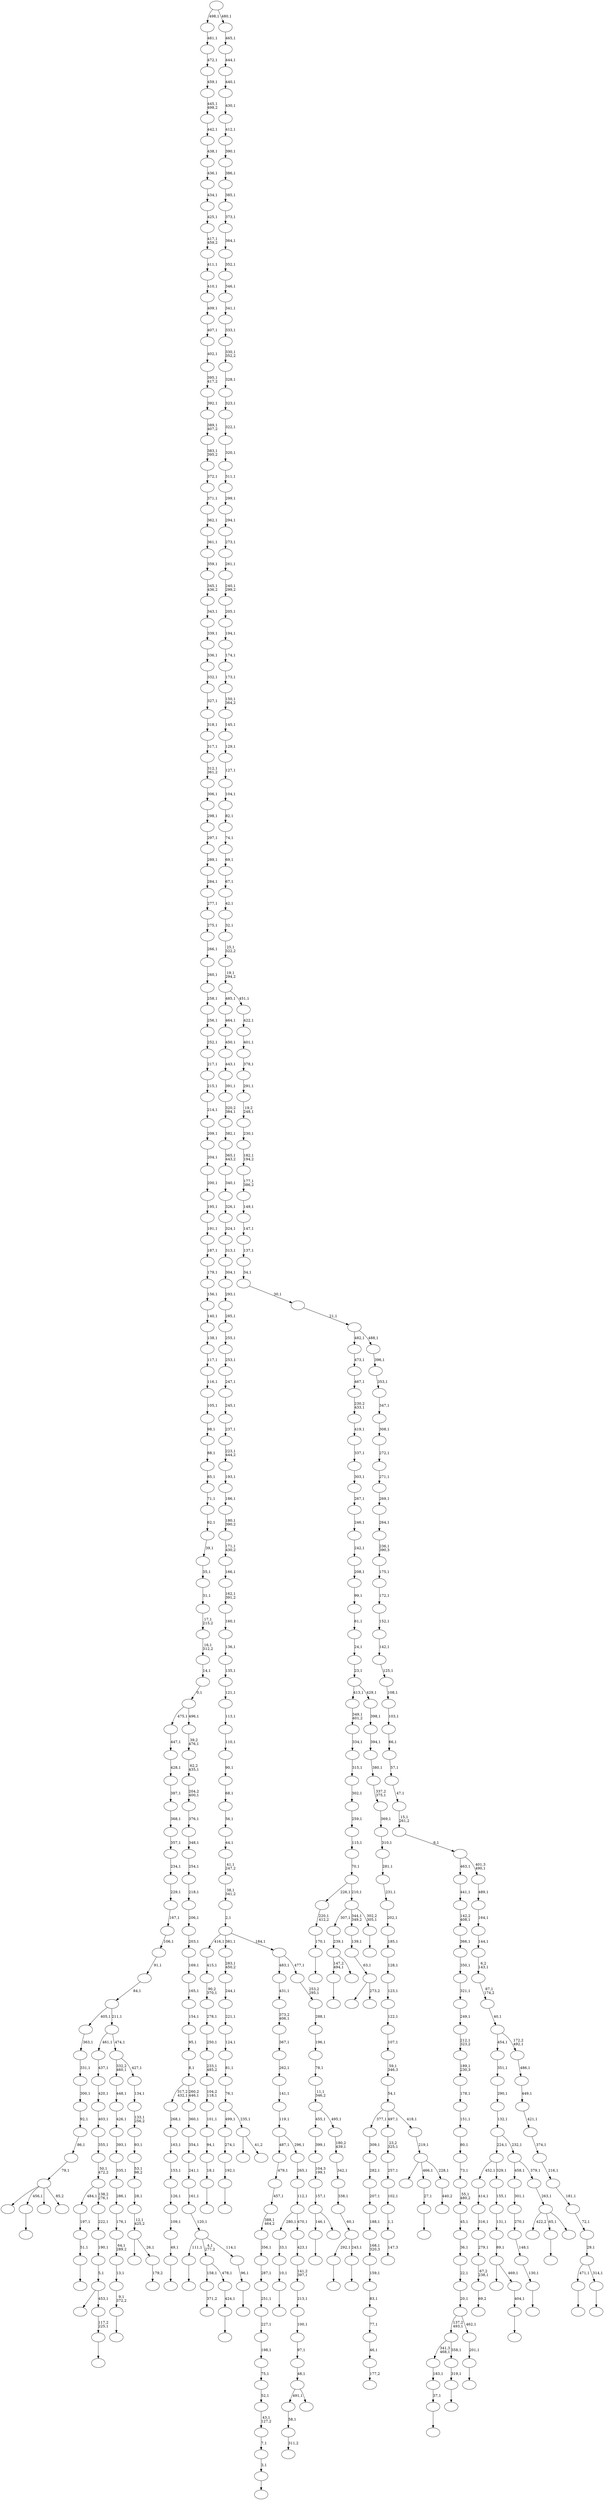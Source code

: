 digraph T {
	550 [label=""]
	549 [label=""]
	548 [label=""]
	547 [label=""]
	546 [label=""]
	545 [label=""]
	544 [label=""]
	543 [label=""]
	542 [label=""]
	541 [label=""]
	540 [label=""]
	539 [label=""]
	538 [label=""]
	537 [label=""]
	536 [label=""]
	535 [label=""]
	534 [label=""]
	533 [label=""]
	532 [label=""]
	531 [label=""]
	530 [label=""]
	529 [label=""]
	528 [label=""]
	527 [label=""]
	526 [label=""]
	525 [label=""]
	524 [label=""]
	523 [label=""]
	522 [label=""]
	521 [label=""]
	520 [label=""]
	519 [label=""]
	518 [label=""]
	517 [label=""]
	516 [label=""]
	515 [label=""]
	514 [label=""]
	513 [label=""]
	512 [label=""]
	511 [label=""]
	510 [label=""]
	509 [label=""]
	508 [label=""]
	507 [label=""]
	506 [label=""]
	505 [label=""]
	504 [label=""]
	503 [label=""]
	502 [label=""]
	501 [label=""]
	500 [label=""]
	499 [label=""]
	498 [label=""]
	497 [label=""]
	496 [label=""]
	495 [label=""]
	494 [label=""]
	493 [label=""]
	492 [label=""]
	491 [label=""]
	490 [label=""]
	489 [label=""]
	488 [label=""]
	487 [label=""]
	486 [label=""]
	485 [label=""]
	484 [label=""]
	483 [label=""]
	482 [label=""]
	481 [label=""]
	480 [label=""]
	479 [label=""]
	478 [label=""]
	477 [label=""]
	476 [label=""]
	475 [label=""]
	474 [label=""]
	473 [label=""]
	472 [label=""]
	471 [label=""]
	470 [label=""]
	469 [label=""]
	468 [label=""]
	467 [label=""]
	466 [label=""]
	465 [label=""]
	464 [label=""]
	463 [label=""]
	462 [label=""]
	461 [label=""]
	460 [label=""]
	459 [label=""]
	458 [label=""]
	457 [label=""]
	456 [label=""]
	455 [label=""]
	454 [label=""]
	453 [label=""]
	452 [label=""]
	451 [label=""]
	450 [label=""]
	449 [label=""]
	448 [label=""]
	447 [label=""]
	446 [label=""]
	445 [label=""]
	444 [label=""]
	443 [label=""]
	442 [label=""]
	441 [label=""]
	440 [label=""]
	439 [label=""]
	438 [label=""]
	437 [label=""]
	436 [label=""]
	435 [label=""]
	434 [label=""]
	433 [label=""]
	432 [label=""]
	431 [label=""]
	430 [label=""]
	429 [label=""]
	428 [label=""]
	427 [label=""]
	426 [label=""]
	425 [label=""]
	424 [label=""]
	423 [label=""]
	422 [label=""]
	421 [label=""]
	420 [label=""]
	419 [label=""]
	418 [label=""]
	417 [label=""]
	416 [label=""]
	415 [label=""]
	414 [label=""]
	413 [label=""]
	412 [label=""]
	411 [label=""]
	410 [label=""]
	409 [label=""]
	408 [label=""]
	407 [label=""]
	406 [label=""]
	405 [label=""]
	404 [label=""]
	403 [label=""]
	402 [label=""]
	401 [label=""]
	400 [label=""]
	399 [label=""]
	398 [label=""]
	397 [label=""]
	396 [label=""]
	395 [label=""]
	394 [label=""]
	393 [label=""]
	392 [label=""]
	391 [label=""]
	390 [label=""]
	389 [label=""]
	388 [label=""]
	387 [label=""]
	386 [label=""]
	385 [label=""]
	384 [label=""]
	383 [label=""]
	382 [label=""]
	381 [label=""]
	380 [label=""]
	379 [label=""]
	378 [label=""]
	377 [label=""]
	376 [label=""]
	375 [label=""]
	374 [label=""]
	373 [label=""]
	372 [label=""]
	371 [label=""]
	370 [label=""]
	369 [label=""]
	368 [label=""]
	367 [label=""]
	366 [label=""]
	365 [label=""]
	364 [label=""]
	363 [label=""]
	362 [label=""]
	361 [label=""]
	360 [label=""]
	359 [label=""]
	358 [label=""]
	357 [label=""]
	356 [label=""]
	355 [label=""]
	354 [label=""]
	353 [label=""]
	352 [label=""]
	351 [label=""]
	350 [label=""]
	349 [label=""]
	348 [label=""]
	347 [label=""]
	346 [label=""]
	345 [label=""]
	344 [label=""]
	343 [label=""]
	342 [label=""]
	341 [label=""]
	340 [label=""]
	339 [label=""]
	338 [label=""]
	337 [label=""]
	336 [label=""]
	335 [label=""]
	334 [label=""]
	333 [label=""]
	332 [label=""]
	331 [label=""]
	330 [label=""]
	329 [label=""]
	328 [label=""]
	327 [label=""]
	326 [label=""]
	325 [label=""]
	324 [label=""]
	323 [label=""]
	322 [label=""]
	321 [label=""]
	320 [label=""]
	319 [label=""]
	318 [label=""]
	317 [label=""]
	316 [label=""]
	315 [label=""]
	314 [label=""]
	313 [label=""]
	312 [label=""]
	311 [label=""]
	310 [label=""]
	309 [label=""]
	308 [label=""]
	307 [label=""]
	306 [label=""]
	305 [label=""]
	304 [label=""]
	303 [label=""]
	302 [label=""]
	301 [label=""]
	300 [label=""]
	299 [label=""]
	298 [label=""]
	297 [label=""]
	296 [label=""]
	295 [label=""]
	294 [label=""]
	293 [label=""]
	292 [label=""]
	291 [label=""]
	290 [label=""]
	289 [label=""]
	288 [label=""]
	287 [label=""]
	286 [label=""]
	285 [label=""]
	284 [label=""]
	283 [label=""]
	282 [label=""]
	281 [label=""]
	280 [label=""]
	279 [label=""]
	278 [label=""]
	277 [label=""]
	276 [label=""]
	275 [label=""]
	274 [label=""]
	273 [label=""]
	272 [label=""]
	271 [label=""]
	270 [label=""]
	269 [label=""]
	268 [label=""]
	267 [label=""]
	266 [label=""]
	265 [label=""]
	264 [label=""]
	263 [label=""]
	262 [label=""]
	261 [label=""]
	260 [label=""]
	259 [label=""]
	258 [label=""]
	257 [label=""]
	256 [label=""]
	255 [label=""]
	254 [label=""]
	253 [label=""]
	252 [label=""]
	251 [label=""]
	250 [label=""]
	249 [label=""]
	248 [label=""]
	247 [label=""]
	246 [label=""]
	245 [label=""]
	244 [label=""]
	243 [label=""]
	242 [label=""]
	241 [label=""]
	240 [label=""]
	239 [label=""]
	238 [label=""]
	237 [label=""]
	236 [label=""]
	235 [label=""]
	234 [label=""]
	233 [label=""]
	232 [label=""]
	231 [label=""]
	230 [label=""]
	229 [label=""]
	228 [label=""]
	227 [label=""]
	226 [label=""]
	225 [label=""]
	224 [label=""]
	223 [label=""]
	222 [label=""]
	221 [label=""]
	220 [label=""]
	219 [label=""]
	218 [label=""]
	217 [label=""]
	216 [label=""]
	215 [label=""]
	214 [label=""]
	213 [label=""]
	212 [label=""]
	211 [label=""]
	210 [label=""]
	209 [label=""]
	208 [label=""]
	207 [label=""]
	206 [label=""]
	205 [label=""]
	204 [label=""]
	203 [label=""]
	202 [label=""]
	201 [label=""]
	200 [label=""]
	199 [label=""]
	198 [label=""]
	197 [label=""]
	196 [label=""]
	195 [label=""]
	194 [label=""]
	193 [label=""]
	192 [label=""]
	191 [label=""]
	190 [label=""]
	189 [label=""]
	188 [label=""]
	187 [label=""]
	186 [label=""]
	185 [label=""]
	184 [label=""]
	183 [label=""]
	182 [label=""]
	181 [label=""]
	180 [label=""]
	179 [label=""]
	178 [label=""]
	177 [label=""]
	176 [label=""]
	175 [label=""]
	174 [label=""]
	173 [label=""]
	172 [label=""]
	171 [label=""]
	170 [label=""]
	169 [label=""]
	168 [label=""]
	167 [label=""]
	166 [label=""]
	165 [label=""]
	164 [label=""]
	163 [label=""]
	162 [label=""]
	161 [label=""]
	160 [label=""]
	159 [label=""]
	158 [label=""]
	157 [label=""]
	156 [label=""]
	155 [label=""]
	154 [label=""]
	153 [label=""]
	152 [label=""]
	151 [label=""]
	150 [label=""]
	149 [label=""]
	148 [label=""]
	147 [label=""]
	146 [label=""]
	145 [label=""]
	144 [label=""]
	143 [label=""]
	142 [label=""]
	141 [label=""]
	140 [label=""]
	139 [label=""]
	138 [label=""]
	137 [label=""]
	136 [label=""]
	135 [label=""]
	134 [label=""]
	133 [label=""]
	132 [label=""]
	131 [label=""]
	130 [label=""]
	129 [label=""]
	128 [label=""]
	127 [label=""]
	126 [label=""]
	125 [label=""]
	124 [label=""]
	123 [label=""]
	122 [label=""]
	121 [label=""]
	120 [label=""]
	119 [label=""]
	118 [label=""]
	117 [label=""]
	116 [label=""]
	115 [label=""]
	114 [label=""]
	113 [label=""]
	112 [label=""]
	111 [label=""]
	110 [label=""]
	109 [label=""]
	108 [label=""]
	107 [label=""]
	106 [label=""]
	105 [label=""]
	104 [label=""]
	103 [label=""]
	102 [label=""]
	101 [label=""]
	100 [label=""]
	99 [label=""]
	98 [label=""]
	97 [label=""]
	96 [label=""]
	95 [label=""]
	94 [label=""]
	93 [label=""]
	92 [label=""]
	91 [label=""]
	90 [label=""]
	89 [label=""]
	88 [label=""]
	87 [label=""]
	86 [label=""]
	85 [label=""]
	84 [label=""]
	83 [label=""]
	82 [label=""]
	81 [label=""]
	80 [label=""]
	79 [label=""]
	78 [label=""]
	77 [label=""]
	76 [label=""]
	75 [label=""]
	74 [label=""]
	73 [label=""]
	72 [label=""]
	71 [label=""]
	70 [label=""]
	69 [label=""]
	68 [label=""]
	67 [label=""]
	66 [label=""]
	65 [label=""]
	64 [label=""]
	63 [label=""]
	62 [label=""]
	61 [label=""]
	60 [label=""]
	59 [label=""]
	58 [label=""]
	57 [label=""]
	56 [label=""]
	55 [label=""]
	54 [label=""]
	53 [label=""]
	52 [label=""]
	51 [label=""]
	50 [label=""]
	49 [label=""]
	48 [label=""]
	47 [label=""]
	46 [label=""]
	45 [label=""]
	44 [label=""]
	43 [label=""]
	42 [label=""]
	41 [label=""]
	40 [label=""]
	39 [label=""]
	38 [label=""]
	37 [label=""]
	36 [label=""]
	35 [label=""]
	34 [label=""]
	33 [label=""]
	32 [label=""]
	31 [label=""]
	30 [label=""]
	29 [label=""]
	28 [label=""]
	27 [label=""]
	26 [label=""]
	25 [label=""]
	24 [label=""]
	23 [label=""]
	22 [label=""]
	21 [label=""]
	20 [label=""]
	19 [label=""]
	18 [label=""]
	17 [label=""]
	16 [label=""]
	15 [label=""]
	14 [label=""]
	13 [label=""]
	12 [label=""]
	11 [label=""]
	10 [label=""]
	9 [label=""]
	8 [label=""]
	7 [label=""]
	6 [label=""]
	5 [label=""]
	4 [label=""]
	3 [label=""]
	2 [label=""]
	1 [label=""]
	0 [label=""]
	549 -> 550 [label=""]
	548 -> 549 [label="3,1"]
	547 -> 548 [label="7,1"]
	546 -> 547 [label="43,1\n127,2"]
	545 -> 546 [label="52,1"]
	544 -> 545 [label="75,1"]
	543 -> 544 [label="198,1"]
	542 -> 543 [label="227,1"]
	541 -> 542 [label="251,1"]
	540 -> 541 [label="287,1"]
	539 -> 540 [label="356,1"]
	538 -> 539 [label="388,1\n464,2"]
	537 -> 538 [label="457,1"]
	536 -> 537 [label="479,1"]
	534 -> 535 [label=""]
	532 -> 533 [label=""]
	531 -> 532 [label="10,1"]
	530 -> 531 [label="33,1"]
	527 -> 528 [label=""]
	525 -> 526 [label=""]
	522 -> 523 [label=""]
	521 -> 522 [label="27,1"]
	519 -> 520 [label=""]
	518 -> 519 [label="37,1"]
	517 -> 518 [label="183,1"]
	515 -> 516 [label=""]
	513 -> 514 [label="69,2"]
	512 -> 513 [label="67,2\n238,1"]
	511 -> 512 [label="279,1"]
	510 -> 511 [label="316,1"]
	509 -> 510 [label="414,1"]
	505 -> 506 [label="371,2"]
	502 -> 503 [label=""]
	501 -> 502 [label="49,1"]
	500 -> 501 [label="109,1"]
	499 -> 500 [label="126,1"]
	498 -> 499 [label="153,1"]
	497 -> 498 [label="163,1"]
	496 -> 497 [label="268,1"]
	494 -> 495 [label=""]
	493 -> 494 [label="130,1"]
	492 -> 493 [label="148,1"]
	491 -> 492 [label="270,1"]
	490 -> 491 [label="301,1"]
	488 -> 534 [label="147,2\n494,1"]
	488 -> 489 [label=""]
	487 -> 488 [label="239,1"]
	485 -> 486 [label=""]
	483 -> 484 [label=""]
	481 -> 515 [label="146,1"]
	481 -> 482 [label=""]
	480 -> 481 [label="157,1"]
	479 -> 480 [label="104,3\n199,1"]
	478 -> 479 [label="399,1"]
	475 -> 476 [label=""]
	474 -> 475 [label="51,1"]
	473 -> 474 [label="197,1"]
	471 -> 472 [label="177,2"]
	470 -> 471 [label="46,1"]
	469 -> 470 [label="77,1"]
	468 -> 469 [label="83,1"]
	467 -> 468 [label="159,1"]
	466 -> 467 [label="168,1\n320,3"]
	465 -> 466 [label="188,1"]
	464 -> 465 [label="207,1"]
	463 -> 464 [label="282,1"]
	462 -> 463 [label="309,1"]
	460 -> 461 [label=""]
	459 -> 460 [label="319,1"]
	458 -> 517 [label="341,3\n468,1"]
	458 -> 459 [label="358,1"]
	455 -> 456 [label=""]
	454 -> 455 [label="201,1"]
	453 -> 458 [label="137,2\n493,1"]
	453 -> 454 [label="462,1"]
	452 -> 453 [label="20,1"]
	451 -> 452 [label="22,1"]
	450 -> 451 [label="36,1"]
	449 -> 450 [label="45,1"]
	448 -> 449 [label="55,1\n480,2"]
	447 -> 448 [label="73,1"]
	446 -> 447 [label="80,1"]
	445 -> 446 [label="151,1"]
	444 -> 445 [label="178,1"]
	443 -> 444 [label="189,1\n230,3"]
	442 -> 443 [label="212,1\n323,2"]
	441 -> 442 [label="249,1"]
	440 -> 441 [label="321,1"]
	439 -> 440 [label="350,1"]
	438 -> 439 [label="366,1"]
	437 -> 438 [label="142,2\n408,1"]
	436 -> 437 [label="441,1"]
	434 -> 508 [label=""]
	434 -> 485 [label="456,1"]
	434 -> 457 [label=""]
	434 -> 435 [label="85,2"]
	433 -> 434 [label="79,1"]
	432 -> 433 [label="86,1"]
	431 -> 432 [label="92,1"]
	430 -> 431 [label="300,1"]
	429 -> 430 [label="331,1"]
	428 -> 429 [label="363,1"]
	426 -> 427 [label="147,3"]
	425 -> 426 [label="1,1"]
	424 -> 425 [label="102,1"]
	423 -> 424 [label="257,1"]
	422 -> 423 [label="23,2\n325,1"]
	420 -> 421 [label=""]
	419 -> 420 [label="9,1\n372,2"]
	418 -> 419 [label="13,1"]
	417 -> 418 [label="64,1\n289,2"]
	416 -> 417 [label="176,1"]
	415 -> 416 [label="286,1"]
	414 -> 415 [label="335,1"]
	413 -> 414 [label="393,1"]
	412 -> 413 [label="426,1"]
	411 -> 412 [label="448,1"]
	409 -> 410 [label="311,2"]
	408 -> 409 [label="58,1"]
	406 -> 407 [label=""]
	405 -> 406 [label="192,1"]
	404 -> 405 [label="274,1"]
	402 -> 403 [label=""]
	401 -> 402 [label="18,1"]
	400 -> 401 [label="94,1"]
	399 -> 400 [label="101,1"]
	398 -> 399 [label="104,2\n118,1"]
	397 -> 398 [label="233,1\n485,2"]
	396 -> 397 [label="250,1"]
	395 -> 396 [label="278,1"]
	394 -> 395 [label="90,2\n370,1"]
	393 -> 394 [label="415,1"]
	391 -> 392 [label=""]
	390 -> 391 [label="404,1"]
	389 -> 507 [label=""]
	389 -> 390 [label="469,1"]
	388 -> 389 [label="89,1"]
	387 -> 388 [label="131,1"]
	386 -> 387 [label="155,1"]
	385 -> 509 [label="452,1"]
	385 -> 386 [label="329,1"]
	382 -> 477 [label=""]
	382 -> 383 [label="41,2"]
	381 -> 404 [label="499,1"]
	381 -> 382 [label="235,1"]
	380 -> 381 [label="76,1"]
	379 -> 380 [label="81,1"]
	378 -> 379 [label="124,1"]
	377 -> 378 [label="221,1"]
	376 -> 377 [label="244,1"]
	375 -> 376 [label="283,1\n450,2"]
	373 -> 504 [label=""]
	373 -> 374 [label="273,2"]
	372 -> 373 [label="63,1"]
	371 -> 372 [label="139,1"]
	369 -> 370 [label=""]
	368 -> 369 [label="170,1"]
	367 -> 368 [label="220,1\n412,2"]
	365 -> 366 [label=""]
	363 -> 408 [label="491,1"]
	363 -> 364 [label=""]
	362 -> 363 [label="48,1"]
	361 -> 362 [label="97,1"]
	360 -> 361 [label="100,1"]
	359 -> 360 [label="213,1"]
	358 -> 359 [label="141,2\n397,1"]
	357 -> 358 [label="423,1"]
	356 -> 530 [label="280,1"]
	356 -> 357 [label="470,1"]
	355 -> 356 [label="112,1"]
	354 -> 355 [label="265,1"]
	353 -> 536 [label="487,1"]
	353 -> 354 [label="296,1"]
	352 -> 353 [label="119,1"]
	351 -> 352 [label="141,1"]
	350 -> 351 [label="262,1"]
	349 -> 350 [label="367,1"]
	348 -> 349 [label="373,2\n406,1"]
	347 -> 348 [label="431,1"]
	345 -> 346 [label=""]
	344 -> 487 [label="307,1"]
	344 -> 371 [label="344,1\n349,2"]
	344 -> 345 [label="302,2\n305,1"]
	343 -> 367 [label="226,1"]
	343 -> 344 [label="210,1"]
	342 -> 343 [label="70,1"]
	341 -> 342 [label="115,1"]
	340 -> 341 [label="259,1"]
	339 -> 340 [label="302,1"]
	338 -> 339 [label="315,1"]
	337 -> 338 [label="334,1"]
	336 -> 337 [label="349,1\n401,2"]
	333 -> 334 [label=""]
	332 -> 333 [label="117,2\n225,1"]
	331 -> 335 [label=""]
	331 -> 332 [label="453,1"]
	330 -> 331 [label="5,1"]
	329 -> 330 [label="190,1"]
	328 -> 329 [label="222,1"]
	327 -> 473 [label="484,1"]
	327 -> 328 [label="138,2\n276,1"]
	326 -> 327 [label="50,1\n472,2"]
	325 -> 326 [label="355,1"]
	324 -> 325 [label="403,1"]
	323 -> 324 [label="420,1"]
	322 -> 323 [label="437,1"]
	320 -> 321 [label=""]
	319 -> 320 [label="424,1"]
	318 -> 505 [label="158,1"]
	318 -> 319 [label="478,1"]
	316 -> 317 [label="179,2"]
	315 -> 529 [label=""]
	315 -> 316 [label="26,1"]
	314 -> 315 [label="12,1\n425,2"]
	313 -> 314 [label="28,1"]
	312 -> 313 [label="53,1\n98,2"]
	311 -> 312 [label="93,1"]
	310 -> 311 [label="133,1\n256,2"]
	309 -> 310 [label="134,1"]
	308 -> 411 [label="332,2\n460,1"]
	308 -> 309 [label="427,1"]
	307 -> 322 [label="461,1"]
	307 -> 308 [label="474,1"]
	306 -> 428 [label="405,1"]
	306 -> 307 [label="211,1"]
	305 -> 306 [label="84,1"]
	304 -> 305 [label="91,1"]
	303 -> 304 [label="106,1"]
	302 -> 303 [label="167,1"]
	301 -> 302 [label="229,1"]
	300 -> 301 [label="234,1"]
	299 -> 300 [label="357,1"]
	298 -> 299 [label="368,1"]
	297 -> 298 [label="387,1"]
	296 -> 297 [label="428,1"]
	295 -> 296 [label="447,1"]
	293 -> 384 [label="422,2"]
	293 -> 365 [label="65,1"]
	293 -> 294 [label=""]
	292 -> 293 [label="263,1"]
	291 -> 490 [label="458,1"]
	291 -> 292 [label="379,1"]
	290 -> 385 [label="224,1"]
	290 -> 291 [label="232,1"]
	289 -> 290 [label="132,1"]
	288 -> 289 [label="290,1"]
	287 -> 288 [label="351,1"]
	285 -> 286 [label=""]
	284 -> 525 [label="292,1"]
	284 -> 285 [label="243,1"]
	283 -> 284 [label="60,1"]
	282 -> 283 [label="338,1"]
	281 -> 282 [label="342,1"]
	280 -> 281 [label="180,2\n439,1"]
	279 -> 478 [label="455,1"]
	279 -> 280 [label="495,1"]
	278 -> 279 [label="11,1\n346,2"]
	277 -> 278 [label="78,1"]
	276 -> 277 [label="196,1"]
	275 -> 276 [label="288,1"]
	274 -> 275 [label="253,2\n295,1"]
	273 -> 347 [label="483,1"]
	273 -> 274 [label="477,1"]
	272 -> 393 [label="416,1"]
	272 -> 375 [label="381,1"]
	272 -> 273 [label="184,1"]
	271 -> 272 [label="2,1"]
	270 -> 271 [label="38,1\n341,2"]
	269 -> 270 [label="41,1\n247,2"]
	268 -> 269 [label="44,1"]
	267 -> 268 [label="56,1"]
	266 -> 267 [label="68,1"]
	265 -> 266 [label="90,1"]
	264 -> 265 [label="110,1"]
	263 -> 264 [label="113,1"]
	262 -> 263 [label="121,1"]
	261 -> 262 [label="135,1"]
	260 -> 261 [label="136,1"]
	259 -> 260 [label="160,1"]
	258 -> 259 [label="162,1\n391,2"]
	257 -> 258 [label="166,1"]
	256 -> 257 [label="171,1\n430,2"]
	255 -> 256 [label="180,1\n390,2"]
	254 -> 255 [label="186,1"]
	253 -> 254 [label="193,1"]
	252 -> 253 [label="223,1\n444,2"]
	251 -> 252 [label="237,1"]
	250 -> 251 [label="245,1"]
	249 -> 250 [label="247,1"]
	248 -> 249 [label="253,1"]
	247 -> 248 [label="255,1"]
	246 -> 247 [label="285,1"]
	245 -> 246 [label="293,1"]
	244 -> 245 [label="304,1"]
	243 -> 244 [label="313,1"]
	242 -> 243 [label="324,1"]
	241 -> 242 [label="326,1"]
	240 -> 241 [label="340,1"]
	239 -> 240 [label="365,1\n443,2"]
	238 -> 239 [label="382,1"]
	237 -> 238 [label="320,2\n384,1"]
	236 -> 237 [label="391,1"]
	235 -> 236 [label="443,1"]
	234 -> 235 [label="450,1"]
	233 -> 234 [label="464,1"]
	231 -> 232 [label="440,2"]
	230 -> 524 [label=""]
	230 -> 521 [label="466,1"]
	230 -> 231 [label="228,1"]
	229 -> 230 [label="219,1"]
	228 -> 462 [label="377,1"]
	228 -> 422 [label="497,1"]
	228 -> 229 [label="418,1"]
	227 -> 228 [label="54,1"]
	226 -> 227 [label="59,1\n346,3"]
	225 -> 226 [label="107,1"]
	224 -> 225 [label="122,1"]
	223 -> 224 [label="123,1"]
	222 -> 223 [label="128,1"]
	221 -> 222 [label="185,1"]
	220 -> 221 [label="202,1"]
	219 -> 220 [label="231,1"]
	218 -> 219 [label="281,1"]
	217 -> 218 [label="310,1"]
	216 -> 217 [label="369,1"]
	215 -> 216 [label="337,2\n375,1"]
	214 -> 215 [label="380,1"]
	213 -> 214 [label="394,1"]
	212 -> 213 [label="398,1"]
	211 -> 336 [label="413,1"]
	211 -> 212 [label="429,1"]
	210 -> 211 [label="23,1"]
	209 -> 210 [label="24,1"]
	208 -> 209 [label="61,1"]
	207 -> 208 [label="99,1"]
	206 -> 207 [label="208,1"]
	205 -> 206 [label="242,1"]
	204 -> 205 [label="246,1"]
	203 -> 204 [label="267,1"]
	202 -> 203 [label="303,1"]
	201 -> 202 [label="337,1"]
	200 -> 201 [label="419,1"]
	199 -> 200 [label="230,2\n433,1"]
	198 -> 199 [label="467,1"]
	197 -> 198 [label="473,1"]
	195 -> 196 [label=""]
	194 -> 195 [label="96,1"]
	193 -> 527 [label="111,1"]
	193 -> 318 [label="4,1\n277,2"]
	193 -> 194 [label="114,1"]
	192 -> 193 [label="120,1"]
	191 -> 192 [label="161,1"]
	190 -> 191 [label="241,1"]
	189 -> 190 [label="354,1"]
	188 -> 189 [label="360,1"]
	187 -> 496 [label="317,2\n432,1"]
	187 -> 188 [label="260,2\n446,1"]
	186 -> 187 [label="8,1"]
	185 -> 186 [label="95,1"]
	184 -> 185 [label="154,1"]
	183 -> 184 [label="165,1"]
	182 -> 183 [label="169,1"]
	181 -> 182 [label="203,1"]
	180 -> 181 [label="206,1"]
	179 -> 180 [label="218,1"]
	178 -> 179 [label="254,1"]
	177 -> 178 [label="348,1"]
	176 -> 177 [label="376,1"]
	175 -> 176 [label="204,2\n400,1"]
	174 -> 175 [label="62,2\n435,1"]
	173 -> 174 [label="39,2\n476,1"]
	172 -> 295 [label="475,1"]
	172 -> 173 [label="496,1"]
	171 -> 172 [label="0,1"]
	170 -> 171 [label="14,1"]
	169 -> 170 [label="16,1\n312,2"]
	168 -> 169 [label="17,1\n215,2"]
	167 -> 168 [label="31,1"]
	166 -> 167 [label="35,1"]
	165 -> 166 [label="39,1"]
	164 -> 165 [label="62,1"]
	163 -> 164 [label="71,1"]
	162 -> 163 [label="85,1"]
	161 -> 162 [label="88,1"]
	160 -> 161 [label="98,1"]
	159 -> 160 [label="105,1"]
	158 -> 159 [label="116,1"]
	157 -> 158 [label="117,1"]
	156 -> 157 [label="138,1"]
	155 -> 156 [label="140,1"]
	154 -> 155 [label="156,1"]
	153 -> 154 [label="179,1"]
	152 -> 153 [label="187,1"]
	151 -> 152 [label="191,1"]
	150 -> 151 [label="195,1"]
	149 -> 150 [label="200,1"]
	148 -> 149 [label="204,1"]
	147 -> 148 [label="209,1"]
	146 -> 147 [label="214,1"]
	145 -> 146 [label="215,1"]
	144 -> 145 [label="217,1"]
	143 -> 144 [label="252,1"]
	142 -> 143 [label="256,1"]
	141 -> 142 [label="258,1"]
	140 -> 141 [label="260,1"]
	139 -> 140 [label="266,1"]
	138 -> 139 [label="275,1"]
	137 -> 138 [label="277,1"]
	136 -> 137 [label="284,1"]
	135 -> 136 [label="289,1"]
	134 -> 135 [label="297,1"]
	133 -> 134 [label="298,1"]
	132 -> 133 [label="306,1"]
	131 -> 132 [label="312,1\n361,2"]
	130 -> 131 [label="317,1"]
	129 -> 130 [label="318,1"]
	128 -> 129 [label="327,1"]
	127 -> 128 [label="332,1"]
	126 -> 127 [label="336,1"]
	125 -> 126 [label="339,1"]
	124 -> 125 [label="343,1"]
	123 -> 124 [label="345,1\n436,2"]
	122 -> 123 [label="359,1"]
	121 -> 122 [label="361,1"]
	120 -> 121 [label="362,1"]
	119 -> 120 [label="371,1"]
	118 -> 119 [label="372,1"]
	117 -> 118 [label="383,1\n395,2"]
	116 -> 117 [label="389,1\n407,2"]
	115 -> 116 [label="392,1"]
	114 -> 115 [label="395,1\n417,2"]
	113 -> 114 [label="402,1"]
	112 -> 113 [label="407,1"]
	111 -> 112 [label="409,1"]
	110 -> 111 [label="410,1"]
	109 -> 110 [label="411,1"]
	108 -> 109 [label="417,1\n459,2"]
	107 -> 108 [label="425,1"]
	106 -> 107 [label="434,1"]
	105 -> 106 [label="436,1"]
	104 -> 105 [label="438,1"]
	103 -> 104 [label="442,1"]
	102 -> 103 [label="445,1\n498,2"]
	101 -> 102 [label="459,1"]
	100 -> 101 [label="472,1"]
	99 -> 100 [label="481,1"]
	97 -> 98 [label=""]
	96 -> 483 [label="471,1"]
	96 -> 97 [label="314,1"]
	95 -> 96 [label="29,1"]
	94 -> 95 [label="72,1"]
	93 -> 94 [label="181,1"]
	92 -> 93 [label="216,1"]
	91 -> 92 [label="374,1"]
	90 -> 91 [label="421,1"]
	89 -> 90 [label="449,1"]
	88 -> 89 [label="486,1"]
	87 -> 287 [label="454,1"]
	87 -> 88 [label="172,2\n492,1"]
	86 -> 87 [label="40,1"]
	85 -> 86 [label="87,1\n174,2"]
	84 -> 85 [label="6,2\n143,1"]
	83 -> 84 [label="144,1"]
	82 -> 83 [label="164,1"]
	81 -> 82 [label="489,1"]
	80 -> 436 [label="463,1"]
	80 -> 81 [label="401,3\n490,1"]
	79 -> 80 [label="6,1"]
	78 -> 79 [label="15,1\n261,2"]
	77 -> 78 [label="47,1"]
	76 -> 77 [label="57,1"]
	75 -> 76 [label="66,1"]
	74 -> 75 [label="103,1"]
	73 -> 74 [label="108,1"]
	72 -> 73 [label="125,1"]
	71 -> 72 [label="142,1"]
	70 -> 71 [label="152,1"]
	69 -> 70 [label="172,1"]
	68 -> 69 [label="175,1"]
	67 -> 68 [label="236,1\n390,3"]
	66 -> 67 [label="264,1"]
	65 -> 66 [label="269,1"]
	64 -> 65 [label="271,1"]
	63 -> 64 [label="272,1"]
	62 -> 63 [label="308,1"]
	61 -> 62 [label="347,1"]
	60 -> 61 [label="353,1"]
	59 -> 60 [label="396,1"]
	58 -> 197 [label="482,1"]
	58 -> 59 [label="488,1"]
	57 -> 58 [label="21,1"]
	56 -> 57 [label="30,1"]
	55 -> 56 [label="34,1"]
	54 -> 55 [label="137,1"]
	53 -> 54 [label="147,1"]
	52 -> 53 [label="149,1"]
	51 -> 52 [label="177,1\n386,2"]
	50 -> 51 [label="182,1\n194,2"]
	49 -> 50 [label="230,1"]
	48 -> 49 [label="19,2\n248,1"]
	47 -> 48 [label="291,1"]
	46 -> 47 [label="378,1"]
	45 -> 46 [label="401,1"]
	44 -> 45 [label="422,1"]
	43 -> 233 [label="485,1"]
	43 -> 44 [label="451,1"]
	42 -> 43 [label="19,1\n294,2"]
	41 -> 42 [label="25,1\n322,2"]
	40 -> 41 [label="32,1"]
	39 -> 40 [label="42,1"]
	38 -> 39 [label="67,1"]
	37 -> 38 [label="69,1"]
	36 -> 37 [label="74,1"]
	35 -> 36 [label="82,1"]
	34 -> 35 [label="104,1"]
	33 -> 34 [label="127,1"]
	32 -> 33 [label="129,1"]
	31 -> 32 [label="145,1"]
	30 -> 31 [label="150,1\n364,2"]
	29 -> 30 [label="173,1"]
	28 -> 29 [label="174,1"]
	27 -> 28 [label="194,1"]
	26 -> 27 [label="205,1"]
	25 -> 26 [label="240,1\n299,2"]
	24 -> 25 [label="261,1"]
	23 -> 24 [label="273,1"]
	22 -> 23 [label="294,1"]
	21 -> 22 [label="299,1"]
	20 -> 21 [label="311,1"]
	19 -> 20 [label="320,1"]
	18 -> 19 [label="322,1"]
	17 -> 18 [label="323,1"]
	16 -> 17 [label="328,1"]
	15 -> 16 [label="330,1\n352,2"]
	14 -> 15 [label="333,1"]
	13 -> 14 [label="341,1"]
	12 -> 13 [label="346,1"]
	11 -> 12 [label="352,1"]
	10 -> 11 [label="364,1"]
	9 -> 10 [label="373,1"]
	8 -> 9 [label="385,1"]
	7 -> 8 [label="386,1"]
	6 -> 7 [label="390,1"]
	5 -> 6 [label="412,1"]
	4 -> 5 [label="430,1"]
	3 -> 4 [label="440,1"]
	2 -> 3 [label="444,1"]
	1 -> 2 [label="465,1"]
	0 -> 99 [label="498,1"]
	0 -> 1 [label="480,1"]
}
